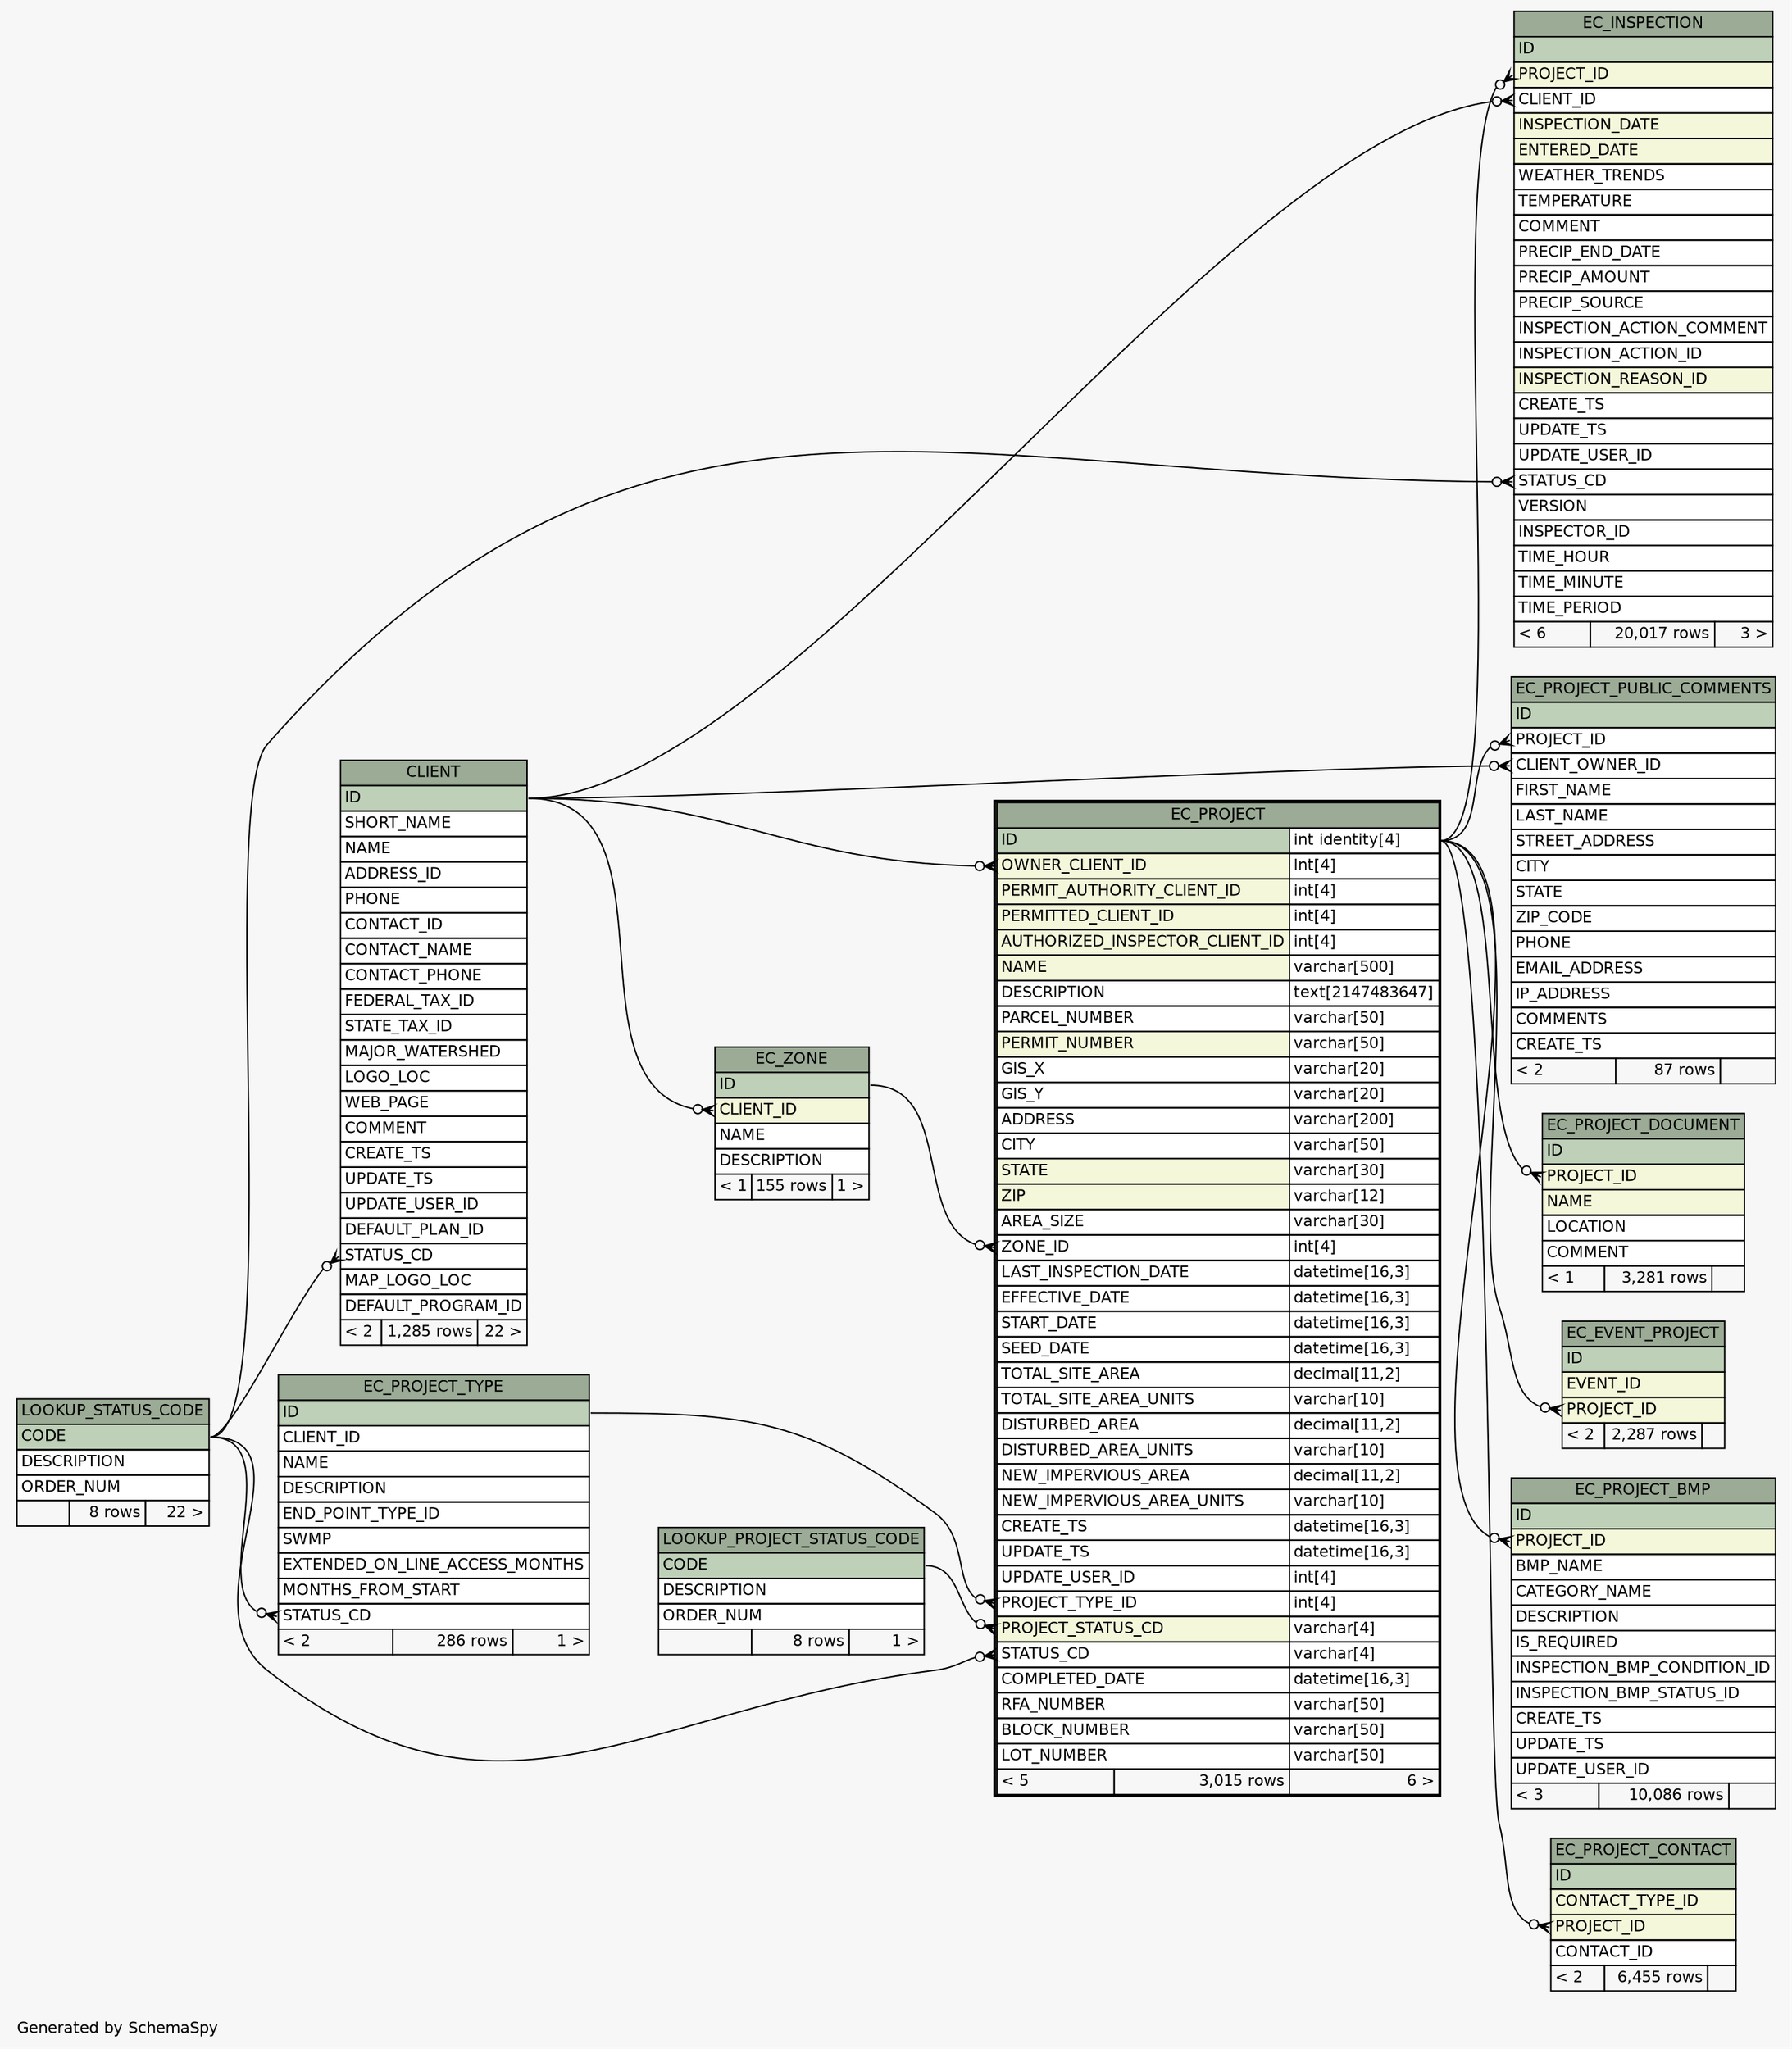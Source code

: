 // dot 2.28.0 on Windows 7 6.1
// SchemaSpy rev 590
digraph "oneDegreeRelationshipsDiagram" {
  graph [
    rankdir="RL"
    bgcolor="#f7f7f7"
    label="\nGenerated by SchemaSpy"
    labeljust="l"
    nodesep="0.18"
    ranksep="0.46"
    fontname="Helvetica"
    fontsize="11"
  ];
  node [
    fontname="Helvetica"
    fontsize="11"
    shape="plaintext"
  ];
  edge [
    arrowsize="0.8"
  ];
  "CLIENT":"STATUS_CD":w -> "LOOKUP_STATUS_CODE":"CODE":e [arrowhead=none dir=back arrowtail=crowodot];
  "EC_EVENT_PROJECT":"PROJECT_ID":w -> "EC_PROJECT":"ID.type":e [arrowhead=none dir=back arrowtail=crowodot];
  "EC_INSPECTION":"CLIENT_ID":w -> "CLIENT":"ID":e [arrowhead=none dir=back arrowtail=crowodot];
  "EC_INSPECTION":"PROJECT_ID":w -> "EC_PROJECT":"ID.type":e [arrowhead=none dir=back arrowtail=crowodot];
  "EC_INSPECTION":"STATUS_CD":w -> "LOOKUP_STATUS_CODE":"CODE":e [arrowhead=none dir=back arrowtail=crowodot];
  "EC_PROJECT":"OWNER_CLIENT_ID":w -> "CLIENT":"ID":e [arrowhead=none dir=back arrowtail=crowodot];
  "EC_PROJECT":"PROJECT_STATUS_CD":w -> "LOOKUP_PROJECT_STATUS_CODE":"CODE":e [arrowhead=none dir=back arrowtail=crowodot];
  "EC_PROJECT":"PROJECT_TYPE_ID":w -> "EC_PROJECT_TYPE":"ID":e [arrowhead=none dir=back arrowtail=crowodot];
  "EC_PROJECT":"STATUS_CD":w -> "LOOKUP_STATUS_CODE":"CODE":e [arrowhead=none dir=back arrowtail=crowodot];
  "EC_PROJECT":"ZONE_ID":w -> "EC_ZONE":"ID":e [arrowhead=none dir=back arrowtail=crowodot];
  "EC_PROJECT_BMP":"PROJECT_ID":w -> "EC_PROJECT":"ID.type":e [arrowhead=none dir=back arrowtail=crowodot];
  "EC_PROJECT_CONTACT":"PROJECT_ID":w -> "EC_PROJECT":"ID.type":e [arrowhead=none dir=back arrowtail=crowodot];
  "EC_PROJECT_DOCUMENT":"PROJECT_ID":w -> "EC_PROJECT":"ID.type":e [arrowhead=none dir=back arrowtail=crowodot];
  "EC_PROJECT_PUBLIC_COMMENTS":"CLIENT_OWNER_ID":w -> "CLIENT":"ID":e [arrowhead=none dir=back arrowtail=crowodot];
  "EC_PROJECT_PUBLIC_COMMENTS":"PROJECT_ID":w -> "EC_PROJECT":"ID.type":e [arrowhead=none dir=back arrowtail=crowodot];
  "EC_PROJECT_TYPE":"STATUS_CD":w -> "LOOKUP_STATUS_CODE":"CODE":e [arrowhead=none dir=back arrowtail=crowodot];
  "EC_ZONE":"CLIENT_ID":w -> "CLIENT":"ID":e [arrowhead=none dir=back arrowtail=crowodot];
  "CLIENT" [
    label=<
    <TABLE BORDER="0" CELLBORDER="1" CELLSPACING="0" BGCOLOR="#ffffff">
      <TR><TD COLSPAN="3" BGCOLOR="#9bab96" ALIGN="CENTER">CLIENT</TD></TR>
      <TR><TD PORT="ID" COLSPAN="3" BGCOLOR="#bed1b8" ALIGN="LEFT">ID</TD></TR>
      <TR><TD PORT="SHORT_NAME" COLSPAN="3" ALIGN="LEFT">SHORT_NAME</TD></TR>
      <TR><TD PORT="NAME" COLSPAN="3" ALIGN="LEFT">NAME</TD></TR>
      <TR><TD PORT="ADDRESS_ID" COLSPAN="3" ALIGN="LEFT">ADDRESS_ID</TD></TR>
      <TR><TD PORT="PHONE" COLSPAN="3" ALIGN="LEFT">PHONE</TD></TR>
      <TR><TD PORT="CONTACT_ID" COLSPAN="3" ALIGN="LEFT">CONTACT_ID</TD></TR>
      <TR><TD PORT="CONTACT_NAME" COLSPAN="3" ALIGN="LEFT">CONTACT_NAME</TD></TR>
      <TR><TD PORT="CONTACT_PHONE" COLSPAN="3" ALIGN="LEFT">CONTACT_PHONE</TD></TR>
      <TR><TD PORT="FEDERAL_TAX_ID" COLSPAN="3" ALIGN="LEFT">FEDERAL_TAX_ID</TD></TR>
      <TR><TD PORT="STATE_TAX_ID" COLSPAN="3" ALIGN="LEFT">STATE_TAX_ID</TD></TR>
      <TR><TD PORT="MAJOR_WATERSHED" COLSPAN="3" ALIGN="LEFT">MAJOR_WATERSHED</TD></TR>
      <TR><TD PORT="LOGO_LOC" COLSPAN="3" ALIGN="LEFT">LOGO_LOC</TD></TR>
      <TR><TD PORT="WEB_PAGE" COLSPAN="3" ALIGN="LEFT">WEB_PAGE</TD></TR>
      <TR><TD PORT="COMMENT" COLSPAN="3" ALIGN="LEFT">COMMENT</TD></TR>
      <TR><TD PORT="CREATE_TS" COLSPAN="3" ALIGN="LEFT">CREATE_TS</TD></TR>
      <TR><TD PORT="UPDATE_TS" COLSPAN="3" ALIGN="LEFT">UPDATE_TS</TD></TR>
      <TR><TD PORT="UPDATE_USER_ID" COLSPAN="3" ALIGN="LEFT">UPDATE_USER_ID</TD></TR>
      <TR><TD PORT="DEFAULT_PLAN_ID" COLSPAN="3" ALIGN="LEFT">DEFAULT_PLAN_ID</TD></TR>
      <TR><TD PORT="STATUS_CD" COLSPAN="3" ALIGN="LEFT">STATUS_CD</TD></TR>
      <TR><TD PORT="MAP_LOGO_LOC" COLSPAN="3" ALIGN="LEFT">MAP_LOGO_LOC</TD></TR>
      <TR><TD PORT="DEFAULT_PROGRAM_ID" COLSPAN="3" ALIGN="LEFT">DEFAULT_PROGRAM_ID</TD></TR>
      <TR><TD ALIGN="LEFT" BGCOLOR="#f7f7f7">&lt; 2</TD><TD ALIGN="RIGHT" BGCOLOR="#f7f7f7">1,285 rows</TD><TD ALIGN="RIGHT" BGCOLOR="#f7f7f7">22 &gt;</TD></TR>
    </TABLE>>
    URL="CLIENT.html"
    tooltip="CLIENT"
  ];
  "EC_EVENT_PROJECT" [
    label=<
    <TABLE BORDER="0" CELLBORDER="1" CELLSPACING="0" BGCOLOR="#ffffff">
      <TR><TD COLSPAN="3" BGCOLOR="#9bab96" ALIGN="CENTER">EC_EVENT_PROJECT</TD></TR>
      <TR><TD PORT="ID" COLSPAN="3" BGCOLOR="#bed1b8" ALIGN="LEFT">ID</TD></TR>
      <TR><TD PORT="EVENT_ID" COLSPAN="3" BGCOLOR="#f4f7da" ALIGN="LEFT">EVENT_ID</TD></TR>
      <TR><TD PORT="PROJECT_ID" COLSPAN="3" BGCOLOR="#f4f7da" ALIGN="LEFT">PROJECT_ID</TD></TR>
      <TR><TD ALIGN="LEFT" BGCOLOR="#f7f7f7">&lt; 2</TD><TD ALIGN="RIGHT" BGCOLOR="#f7f7f7">2,287 rows</TD><TD ALIGN="RIGHT" BGCOLOR="#f7f7f7">  </TD></TR>
    </TABLE>>
    URL="EC_EVENT_PROJECT.html"
    tooltip="EC_EVENT_PROJECT"
  ];
  "EC_INSPECTION" [
    label=<
    <TABLE BORDER="0" CELLBORDER="1" CELLSPACING="0" BGCOLOR="#ffffff">
      <TR><TD COLSPAN="3" BGCOLOR="#9bab96" ALIGN="CENTER">EC_INSPECTION</TD></TR>
      <TR><TD PORT="ID" COLSPAN="3" BGCOLOR="#bed1b8" ALIGN="LEFT">ID</TD></TR>
      <TR><TD PORT="PROJECT_ID" COLSPAN="3" BGCOLOR="#f4f7da" ALIGN="LEFT">PROJECT_ID</TD></TR>
      <TR><TD PORT="CLIENT_ID" COLSPAN="3" ALIGN="LEFT">CLIENT_ID</TD></TR>
      <TR><TD PORT="INSPECTION_DATE" COLSPAN="3" BGCOLOR="#f4f7da" ALIGN="LEFT">INSPECTION_DATE</TD></TR>
      <TR><TD PORT="ENTERED_DATE" COLSPAN="3" BGCOLOR="#f4f7da" ALIGN="LEFT">ENTERED_DATE</TD></TR>
      <TR><TD PORT="WEATHER_TRENDS" COLSPAN="3" ALIGN="LEFT">WEATHER_TRENDS</TD></TR>
      <TR><TD PORT="TEMPERATURE" COLSPAN="3" ALIGN="LEFT">TEMPERATURE</TD></TR>
      <TR><TD PORT="COMMENT" COLSPAN="3" ALIGN="LEFT">COMMENT</TD></TR>
      <TR><TD PORT="PRECIP_END_DATE" COLSPAN="3" ALIGN="LEFT">PRECIP_END_DATE</TD></TR>
      <TR><TD PORT="PRECIP_AMOUNT" COLSPAN="3" ALIGN="LEFT">PRECIP_AMOUNT</TD></TR>
      <TR><TD PORT="PRECIP_SOURCE" COLSPAN="3" ALIGN="LEFT">PRECIP_SOURCE</TD></TR>
      <TR><TD PORT="INSPECTION_ACTION_COMMENT" COLSPAN="3" ALIGN="LEFT">INSPECTION_ACTION_COMMENT</TD></TR>
      <TR><TD PORT="INSPECTION_ACTION_ID" COLSPAN="3" ALIGN="LEFT">INSPECTION_ACTION_ID</TD></TR>
      <TR><TD PORT="INSPECTION_REASON_ID" COLSPAN="3" BGCOLOR="#f4f7da" ALIGN="LEFT">INSPECTION_REASON_ID</TD></TR>
      <TR><TD PORT="CREATE_TS" COLSPAN="3" ALIGN="LEFT">CREATE_TS</TD></TR>
      <TR><TD PORT="UPDATE_TS" COLSPAN="3" ALIGN="LEFT">UPDATE_TS</TD></TR>
      <TR><TD PORT="UPDATE_USER_ID" COLSPAN="3" ALIGN="LEFT">UPDATE_USER_ID</TD></TR>
      <TR><TD PORT="STATUS_CD" COLSPAN="3" ALIGN="LEFT">STATUS_CD</TD></TR>
      <TR><TD PORT="VERSION" COLSPAN="3" ALIGN="LEFT">VERSION</TD></TR>
      <TR><TD PORT="INSPECTOR_ID" COLSPAN="3" ALIGN="LEFT">INSPECTOR_ID</TD></TR>
      <TR><TD PORT="TIME_HOUR" COLSPAN="3" ALIGN="LEFT">TIME_HOUR</TD></TR>
      <TR><TD PORT="TIME_MINUTE" COLSPAN="3" ALIGN="LEFT">TIME_MINUTE</TD></TR>
      <TR><TD PORT="TIME_PERIOD" COLSPAN="3" ALIGN="LEFT">TIME_PERIOD</TD></TR>
      <TR><TD ALIGN="LEFT" BGCOLOR="#f7f7f7">&lt; 6</TD><TD ALIGN="RIGHT" BGCOLOR="#f7f7f7">20,017 rows</TD><TD ALIGN="RIGHT" BGCOLOR="#f7f7f7">3 &gt;</TD></TR>
    </TABLE>>
    URL="EC_INSPECTION.html"
    tooltip="EC_INSPECTION"
  ];
  "EC_PROJECT" [
    label=<
    <TABLE BORDER="2" CELLBORDER="1" CELLSPACING="0" BGCOLOR="#ffffff">
      <TR><TD COLSPAN="3" BGCOLOR="#9bab96" ALIGN="CENTER">EC_PROJECT</TD></TR>
      <TR><TD PORT="ID" COLSPAN="2" BGCOLOR="#bed1b8" ALIGN="LEFT">ID</TD><TD PORT="ID.type" ALIGN="LEFT">int identity[4]</TD></TR>
      <TR><TD PORT="OWNER_CLIENT_ID" COLSPAN="2" BGCOLOR="#f4f7da" ALIGN="LEFT">OWNER_CLIENT_ID</TD><TD PORT="OWNER_CLIENT_ID.type" ALIGN="LEFT">int[4]</TD></TR>
      <TR><TD PORT="PERMIT_AUTHORITY_CLIENT_ID" COLSPAN="2" BGCOLOR="#f4f7da" ALIGN="LEFT">PERMIT_AUTHORITY_CLIENT_ID</TD><TD PORT="PERMIT_AUTHORITY_CLIENT_ID.type" ALIGN="LEFT">int[4]</TD></TR>
      <TR><TD PORT="PERMITTED_CLIENT_ID" COLSPAN="2" BGCOLOR="#f4f7da" ALIGN="LEFT">PERMITTED_CLIENT_ID</TD><TD PORT="PERMITTED_CLIENT_ID.type" ALIGN="LEFT">int[4]</TD></TR>
      <TR><TD PORT="AUTHORIZED_INSPECTOR_CLIENT_ID" COLSPAN="2" BGCOLOR="#f4f7da" ALIGN="LEFT">AUTHORIZED_INSPECTOR_CLIENT_ID</TD><TD PORT="AUTHORIZED_INSPECTOR_CLIENT_ID.type" ALIGN="LEFT">int[4]</TD></TR>
      <TR><TD PORT="NAME" COLSPAN="2" BGCOLOR="#f4f7da" ALIGN="LEFT">NAME</TD><TD PORT="NAME.type" ALIGN="LEFT">varchar[500]</TD></TR>
      <TR><TD PORT="DESCRIPTION" COLSPAN="2" ALIGN="LEFT">DESCRIPTION</TD><TD PORT="DESCRIPTION.type" ALIGN="LEFT">text[2147483647]</TD></TR>
      <TR><TD PORT="PARCEL_NUMBER" COLSPAN="2" ALIGN="LEFT">PARCEL_NUMBER</TD><TD PORT="PARCEL_NUMBER.type" ALIGN="LEFT">varchar[50]</TD></TR>
      <TR><TD PORT="PERMIT_NUMBER" COLSPAN="2" BGCOLOR="#f4f7da" ALIGN="LEFT">PERMIT_NUMBER</TD><TD PORT="PERMIT_NUMBER.type" ALIGN="LEFT">varchar[50]</TD></TR>
      <TR><TD PORT="GIS_X" COLSPAN="2" ALIGN="LEFT">GIS_X</TD><TD PORT="GIS_X.type" ALIGN="LEFT">varchar[20]</TD></TR>
      <TR><TD PORT="GIS_Y" COLSPAN="2" ALIGN="LEFT">GIS_Y</TD><TD PORT="GIS_Y.type" ALIGN="LEFT">varchar[20]</TD></TR>
      <TR><TD PORT="ADDRESS" COLSPAN="2" ALIGN="LEFT">ADDRESS</TD><TD PORT="ADDRESS.type" ALIGN="LEFT">varchar[200]</TD></TR>
      <TR><TD PORT="CITY" COLSPAN="2" ALIGN="LEFT">CITY</TD><TD PORT="CITY.type" ALIGN="LEFT">varchar[50]</TD></TR>
      <TR><TD PORT="STATE" COLSPAN="2" BGCOLOR="#f4f7da" ALIGN="LEFT">STATE</TD><TD PORT="STATE.type" ALIGN="LEFT">varchar[30]</TD></TR>
      <TR><TD PORT="ZIP" COLSPAN="2" BGCOLOR="#f4f7da" ALIGN="LEFT">ZIP</TD><TD PORT="ZIP.type" ALIGN="LEFT">varchar[12]</TD></TR>
      <TR><TD PORT="AREA_SIZE" COLSPAN="2" ALIGN="LEFT">AREA_SIZE</TD><TD PORT="AREA_SIZE.type" ALIGN="LEFT">varchar[30]</TD></TR>
      <TR><TD PORT="ZONE_ID" COLSPAN="2" ALIGN="LEFT">ZONE_ID</TD><TD PORT="ZONE_ID.type" ALIGN="LEFT">int[4]</TD></TR>
      <TR><TD PORT="LAST_INSPECTION_DATE" COLSPAN="2" ALIGN="LEFT">LAST_INSPECTION_DATE</TD><TD PORT="LAST_INSPECTION_DATE.type" ALIGN="LEFT">datetime[16,3]</TD></TR>
      <TR><TD PORT="EFFECTIVE_DATE" COLSPAN="2" ALIGN="LEFT">EFFECTIVE_DATE</TD><TD PORT="EFFECTIVE_DATE.type" ALIGN="LEFT">datetime[16,3]</TD></TR>
      <TR><TD PORT="START_DATE" COLSPAN="2" ALIGN="LEFT">START_DATE</TD><TD PORT="START_DATE.type" ALIGN="LEFT">datetime[16,3]</TD></TR>
      <TR><TD PORT="SEED_DATE" COLSPAN="2" ALIGN="LEFT">SEED_DATE</TD><TD PORT="SEED_DATE.type" ALIGN="LEFT">datetime[16,3]</TD></TR>
      <TR><TD PORT="TOTAL_SITE_AREA" COLSPAN="2" ALIGN="LEFT">TOTAL_SITE_AREA</TD><TD PORT="TOTAL_SITE_AREA.type" ALIGN="LEFT">decimal[11,2]</TD></TR>
      <TR><TD PORT="TOTAL_SITE_AREA_UNITS" COLSPAN="2" ALIGN="LEFT">TOTAL_SITE_AREA_UNITS</TD><TD PORT="TOTAL_SITE_AREA_UNITS.type" ALIGN="LEFT">varchar[10]</TD></TR>
      <TR><TD PORT="DISTURBED_AREA" COLSPAN="2" ALIGN="LEFT">DISTURBED_AREA</TD><TD PORT="DISTURBED_AREA.type" ALIGN="LEFT">decimal[11,2]</TD></TR>
      <TR><TD PORT="DISTURBED_AREA_UNITS" COLSPAN="2" ALIGN="LEFT">DISTURBED_AREA_UNITS</TD><TD PORT="DISTURBED_AREA_UNITS.type" ALIGN="LEFT">varchar[10]</TD></TR>
      <TR><TD PORT="NEW_IMPERVIOUS_AREA" COLSPAN="2" ALIGN="LEFT">NEW_IMPERVIOUS_AREA</TD><TD PORT="NEW_IMPERVIOUS_AREA.type" ALIGN="LEFT">decimal[11,2]</TD></TR>
      <TR><TD PORT="NEW_IMPERVIOUS_AREA_UNITS" COLSPAN="2" ALIGN="LEFT">NEW_IMPERVIOUS_AREA_UNITS</TD><TD PORT="NEW_IMPERVIOUS_AREA_UNITS.type" ALIGN="LEFT">varchar[10]</TD></TR>
      <TR><TD PORT="CREATE_TS" COLSPAN="2" ALIGN="LEFT">CREATE_TS</TD><TD PORT="CREATE_TS.type" ALIGN="LEFT">datetime[16,3]</TD></TR>
      <TR><TD PORT="UPDATE_TS" COLSPAN="2" ALIGN="LEFT">UPDATE_TS</TD><TD PORT="UPDATE_TS.type" ALIGN="LEFT">datetime[16,3]</TD></TR>
      <TR><TD PORT="UPDATE_USER_ID" COLSPAN="2" ALIGN="LEFT">UPDATE_USER_ID</TD><TD PORT="UPDATE_USER_ID.type" ALIGN="LEFT">int[4]</TD></TR>
      <TR><TD PORT="PROJECT_TYPE_ID" COLSPAN="2" ALIGN="LEFT">PROJECT_TYPE_ID</TD><TD PORT="PROJECT_TYPE_ID.type" ALIGN="LEFT">int[4]</TD></TR>
      <TR><TD PORT="PROJECT_STATUS_CD" COLSPAN="2" BGCOLOR="#f4f7da" ALIGN="LEFT">PROJECT_STATUS_CD</TD><TD PORT="PROJECT_STATUS_CD.type" ALIGN="LEFT">varchar[4]</TD></TR>
      <TR><TD PORT="STATUS_CD" COLSPAN="2" ALIGN="LEFT">STATUS_CD</TD><TD PORT="STATUS_CD.type" ALIGN="LEFT">varchar[4]</TD></TR>
      <TR><TD PORT="COMPLETED_DATE" COLSPAN="2" ALIGN="LEFT">COMPLETED_DATE</TD><TD PORT="COMPLETED_DATE.type" ALIGN="LEFT">datetime[16,3]</TD></TR>
      <TR><TD PORT="RFA_NUMBER" COLSPAN="2" ALIGN="LEFT">RFA_NUMBER</TD><TD PORT="RFA_NUMBER.type" ALIGN="LEFT">varchar[50]</TD></TR>
      <TR><TD PORT="BLOCK_NUMBER" COLSPAN="2" ALIGN="LEFT">BLOCK_NUMBER</TD><TD PORT="BLOCK_NUMBER.type" ALIGN="LEFT">varchar[50]</TD></TR>
      <TR><TD PORT="LOT_NUMBER" COLSPAN="2" ALIGN="LEFT">LOT_NUMBER</TD><TD PORT="LOT_NUMBER.type" ALIGN="LEFT">varchar[50]</TD></TR>
      <TR><TD ALIGN="LEFT" BGCOLOR="#f7f7f7">&lt; 5</TD><TD ALIGN="RIGHT" BGCOLOR="#f7f7f7">3,015 rows</TD><TD ALIGN="RIGHT" BGCOLOR="#f7f7f7">6 &gt;</TD></TR>
    </TABLE>>
    URL="EC_PROJECT.html"
    tooltip="EC_PROJECT"
  ];
  "EC_PROJECT_BMP" [
    label=<
    <TABLE BORDER="0" CELLBORDER="1" CELLSPACING="0" BGCOLOR="#ffffff">
      <TR><TD COLSPAN="3" BGCOLOR="#9bab96" ALIGN="CENTER">EC_PROJECT_BMP</TD></TR>
      <TR><TD PORT="ID" COLSPAN="3" BGCOLOR="#bed1b8" ALIGN="LEFT">ID</TD></TR>
      <TR><TD PORT="PROJECT_ID" COLSPAN="3" BGCOLOR="#f4f7da" ALIGN="LEFT">PROJECT_ID</TD></TR>
      <TR><TD PORT="BMP_NAME" COLSPAN="3" ALIGN="LEFT">BMP_NAME</TD></TR>
      <TR><TD PORT="CATEGORY_NAME" COLSPAN="3" ALIGN="LEFT">CATEGORY_NAME</TD></TR>
      <TR><TD PORT="DESCRIPTION" COLSPAN="3" ALIGN="LEFT">DESCRIPTION</TD></TR>
      <TR><TD PORT="IS_REQUIRED" COLSPAN="3" ALIGN="LEFT">IS_REQUIRED</TD></TR>
      <TR><TD PORT="INSPECTION_BMP_CONDITION_ID" COLSPAN="3" ALIGN="LEFT">INSPECTION_BMP_CONDITION_ID</TD></TR>
      <TR><TD PORT="INSPECTION_BMP_STATUS_ID" COLSPAN="3" ALIGN="LEFT">INSPECTION_BMP_STATUS_ID</TD></TR>
      <TR><TD PORT="CREATE_TS" COLSPAN="3" ALIGN="LEFT">CREATE_TS</TD></TR>
      <TR><TD PORT="UPDATE_TS" COLSPAN="3" ALIGN="LEFT">UPDATE_TS</TD></TR>
      <TR><TD PORT="UPDATE_USER_ID" COLSPAN="3" ALIGN="LEFT">UPDATE_USER_ID</TD></TR>
      <TR><TD ALIGN="LEFT" BGCOLOR="#f7f7f7">&lt; 3</TD><TD ALIGN="RIGHT" BGCOLOR="#f7f7f7">10,086 rows</TD><TD ALIGN="RIGHT" BGCOLOR="#f7f7f7">  </TD></TR>
    </TABLE>>
    URL="EC_PROJECT_BMP.html"
    tooltip="EC_PROJECT_BMP"
  ];
  "EC_PROJECT_CONTACT" [
    label=<
    <TABLE BORDER="0" CELLBORDER="1" CELLSPACING="0" BGCOLOR="#ffffff">
      <TR><TD COLSPAN="3" BGCOLOR="#9bab96" ALIGN="CENTER">EC_PROJECT_CONTACT</TD></TR>
      <TR><TD PORT="ID" COLSPAN="3" BGCOLOR="#bed1b8" ALIGN="LEFT">ID</TD></TR>
      <TR><TD PORT="CONTACT_TYPE_ID" COLSPAN="3" BGCOLOR="#f4f7da" ALIGN="LEFT">CONTACT_TYPE_ID</TD></TR>
      <TR><TD PORT="PROJECT_ID" COLSPAN="3" BGCOLOR="#f4f7da" ALIGN="LEFT">PROJECT_ID</TD></TR>
      <TR><TD PORT="CONTACT_ID" COLSPAN="3" ALIGN="LEFT">CONTACT_ID</TD></TR>
      <TR><TD ALIGN="LEFT" BGCOLOR="#f7f7f7">&lt; 2</TD><TD ALIGN="RIGHT" BGCOLOR="#f7f7f7">6,455 rows</TD><TD ALIGN="RIGHT" BGCOLOR="#f7f7f7">  </TD></TR>
    </TABLE>>
    URL="EC_PROJECT_CONTACT.html"
    tooltip="EC_PROJECT_CONTACT"
  ];
  "EC_PROJECT_DOCUMENT" [
    label=<
    <TABLE BORDER="0" CELLBORDER="1" CELLSPACING="0" BGCOLOR="#ffffff">
      <TR><TD COLSPAN="3" BGCOLOR="#9bab96" ALIGN="CENTER">EC_PROJECT_DOCUMENT</TD></TR>
      <TR><TD PORT="ID" COLSPAN="3" BGCOLOR="#bed1b8" ALIGN="LEFT">ID</TD></TR>
      <TR><TD PORT="PROJECT_ID" COLSPAN="3" BGCOLOR="#f4f7da" ALIGN="LEFT">PROJECT_ID</TD></TR>
      <TR><TD PORT="NAME" COLSPAN="3" BGCOLOR="#f4f7da" ALIGN="LEFT">NAME</TD></TR>
      <TR><TD PORT="LOCATION" COLSPAN="3" ALIGN="LEFT">LOCATION</TD></TR>
      <TR><TD PORT="COMMENT" COLSPAN="3" ALIGN="LEFT">COMMENT</TD></TR>
      <TR><TD ALIGN="LEFT" BGCOLOR="#f7f7f7">&lt; 1</TD><TD ALIGN="RIGHT" BGCOLOR="#f7f7f7">3,281 rows</TD><TD ALIGN="RIGHT" BGCOLOR="#f7f7f7">  </TD></TR>
    </TABLE>>
    URL="EC_PROJECT_DOCUMENT.html"
    tooltip="EC_PROJECT_DOCUMENT"
  ];
  "EC_PROJECT_PUBLIC_COMMENTS" [
    label=<
    <TABLE BORDER="0" CELLBORDER="1" CELLSPACING="0" BGCOLOR="#ffffff">
      <TR><TD COLSPAN="3" BGCOLOR="#9bab96" ALIGN="CENTER">EC_PROJECT_PUBLIC_COMMENTS</TD></TR>
      <TR><TD PORT="ID" COLSPAN="3" BGCOLOR="#bed1b8" ALIGN="LEFT">ID</TD></TR>
      <TR><TD PORT="PROJECT_ID" COLSPAN="3" ALIGN="LEFT">PROJECT_ID</TD></TR>
      <TR><TD PORT="CLIENT_OWNER_ID" COLSPAN="3" ALIGN="LEFT">CLIENT_OWNER_ID</TD></TR>
      <TR><TD PORT="FIRST_NAME" COLSPAN="3" ALIGN="LEFT">FIRST_NAME</TD></TR>
      <TR><TD PORT="LAST_NAME" COLSPAN="3" ALIGN="LEFT">LAST_NAME</TD></TR>
      <TR><TD PORT="STREET_ADDRESS" COLSPAN="3" ALIGN="LEFT">STREET_ADDRESS</TD></TR>
      <TR><TD PORT="CITY" COLSPAN="3" ALIGN="LEFT">CITY</TD></TR>
      <TR><TD PORT="STATE" COLSPAN="3" ALIGN="LEFT">STATE</TD></TR>
      <TR><TD PORT="ZIP_CODE" COLSPAN="3" ALIGN="LEFT">ZIP_CODE</TD></TR>
      <TR><TD PORT="PHONE" COLSPAN="3" ALIGN="LEFT">PHONE</TD></TR>
      <TR><TD PORT="EMAIL_ADDRESS" COLSPAN="3" ALIGN="LEFT">EMAIL_ADDRESS</TD></TR>
      <TR><TD PORT="IP_ADDRESS" COLSPAN="3" ALIGN="LEFT">IP_ADDRESS</TD></TR>
      <TR><TD PORT="COMMENTS" COLSPAN="3" ALIGN="LEFT">COMMENTS</TD></TR>
      <TR><TD PORT="CREATE_TS" COLSPAN="3" ALIGN="LEFT">CREATE_TS</TD></TR>
      <TR><TD ALIGN="LEFT" BGCOLOR="#f7f7f7">&lt; 2</TD><TD ALIGN="RIGHT" BGCOLOR="#f7f7f7">87 rows</TD><TD ALIGN="RIGHT" BGCOLOR="#f7f7f7">  </TD></TR>
    </TABLE>>
    URL="EC_PROJECT_PUBLIC_COMMENTS.html"
    tooltip="EC_PROJECT_PUBLIC_COMMENTS"
  ];
  "EC_PROJECT_TYPE" [
    label=<
    <TABLE BORDER="0" CELLBORDER="1" CELLSPACING="0" BGCOLOR="#ffffff">
      <TR><TD COLSPAN="3" BGCOLOR="#9bab96" ALIGN="CENTER">EC_PROJECT_TYPE</TD></TR>
      <TR><TD PORT="ID" COLSPAN="3" BGCOLOR="#bed1b8" ALIGN="LEFT">ID</TD></TR>
      <TR><TD PORT="CLIENT_ID" COLSPAN="3" ALIGN="LEFT">CLIENT_ID</TD></TR>
      <TR><TD PORT="NAME" COLSPAN="3" ALIGN="LEFT">NAME</TD></TR>
      <TR><TD PORT="DESCRIPTION" COLSPAN="3" ALIGN="LEFT">DESCRIPTION</TD></TR>
      <TR><TD PORT="END_POINT_TYPE_ID" COLSPAN="3" ALIGN="LEFT">END_POINT_TYPE_ID</TD></TR>
      <TR><TD PORT="SWMP" COLSPAN="3" ALIGN="LEFT">SWMP</TD></TR>
      <TR><TD PORT="EXTENDED_ON_LINE_ACCESS_MONTHS" COLSPAN="3" ALIGN="LEFT">EXTENDED_ON_LINE_ACCESS_MONTHS</TD></TR>
      <TR><TD PORT="MONTHS_FROM_START" COLSPAN="3" ALIGN="LEFT">MONTHS_FROM_START</TD></TR>
      <TR><TD PORT="STATUS_CD" COLSPAN="3" ALIGN="LEFT">STATUS_CD</TD></TR>
      <TR><TD ALIGN="LEFT" BGCOLOR="#f7f7f7">&lt; 2</TD><TD ALIGN="RIGHT" BGCOLOR="#f7f7f7">286 rows</TD><TD ALIGN="RIGHT" BGCOLOR="#f7f7f7">1 &gt;</TD></TR>
    </TABLE>>
    URL="EC_PROJECT_TYPE.html"
    tooltip="EC_PROJECT_TYPE"
  ];
  "EC_ZONE" [
    label=<
    <TABLE BORDER="0" CELLBORDER="1" CELLSPACING="0" BGCOLOR="#ffffff">
      <TR><TD COLSPAN="3" BGCOLOR="#9bab96" ALIGN="CENTER">EC_ZONE</TD></TR>
      <TR><TD PORT="ID" COLSPAN="3" BGCOLOR="#bed1b8" ALIGN="LEFT">ID</TD></TR>
      <TR><TD PORT="CLIENT_ID" COLSPAN="3" BGCOLOR="#f4f7da" ALIGN="LEFT">CLIENT_ID</TD></TR>
      <TR><TD PORT="NAME" COLSPAN="3" ALIGN="LEFT">NAME</TD></TR>
      <TR><TD PORT="DESCRIPTION" COLSPAN="3" ALIGN="LEFT">DESCRIPTION</TD></TR>
      <TR><TD ALIGN="LEFT" BGCOLOR="#f7f7f7">&lt; 1</TD><TD ALIGN="RIGHT" BGCOLOR="#f7f7f7">155 rows</TD><TD ALIGN="RIGHT" BGCOLOR="#f7f7f7">1 &gt;</TD></TR>
    </TABLE>>
    URL="EC_ZONE.html"
    tooltip="EC_ZONE"
  ];
  "LOOKUP_PROJECT_STATUS_CODE" [
    label=<
    <TABLE BORDER="0" CELLBORDER="1" CELLSPACING="0" BGCOLOR="#ffffff">
      <TR><TD COLSPAN="3" BGCOLOR="#9bab96" ALIGN="CENTER">LOOKUP_PROJECT_STATUS_CODE</TD></TR>
      <TR><TD PORT="CODE" COLSPAN="3" BGCOLOR="#bed1b8" ALIGN="LEFT">CODE</TD></TR>
      <TR><TD PORT="DESCRIPTION" COLSPAN="3" ALIGN="LEFT">DESCRIPTION</TD></TR>
      <TR><TD PORT="ORDER_NUM" COLSPAN="3" ALIGN="LEFT">ORDER_NUM</TD></TR>
      <TR><TD ALIGN="LEFT" BGCOLOR="#f7f7f7">  </TD><TD ALIGN="RIGHT" BGCOLOR="#f7f7f7">8 rows</TD><TD ALIGN="RIGHT" BGCOLOR="#f7f7f7">1 &gt;</TD></TR>
    </TABLE>>
    URL="LOOKUP_PROJECT_STATUS_CODE.html"
    tooltip="LOOKUP_PROJECT_STATUS_CODE"
  ];
  "LOOKUP_STATUS_CODE" [
    label=<
    <TABLE BORDER="0" CELLBORDER="1" CELLSPACING="0" BGCOLOR="#ffffff">
      <TR><TD COLSPAN="3" BGCOLOR="#9bab96" ALIGN="CENTER">LOOKUP_STATUS_CODE</TD></TR>
      <TR><TD PORT="CODE" COLSPAN="3" BGCOLOR="#bed1b8" ALIGN="LEFT">CODE</TD></TR>
      <TR><TD PORT="DESCRIPTION" COLSPAN="3" ALIGN="LEFT">DESCRIPTION</TD></TR>
      <TR><TD PORT="ORDER_NUM" COLSPAN="3" ALIGN="LEFT">ORDER_NUM</TD></TR>
      <TR><TD ALIGN="LEFT" BGCOLOR="#f7f7f7">  </TD><TD ALIGN="RIGHT" BGCOLOR="#f7f7f7">8 rows</TD><TD ALIGN="RIGHT" BGCOLOR="#f7f7f7">22 &gt;</TD></TR>
    </TABLE>>
    URL="LOOKUP_STATUS_CODE.html"
    tooltip="LOOKUP_STATUS_CODE"
  ];
}
